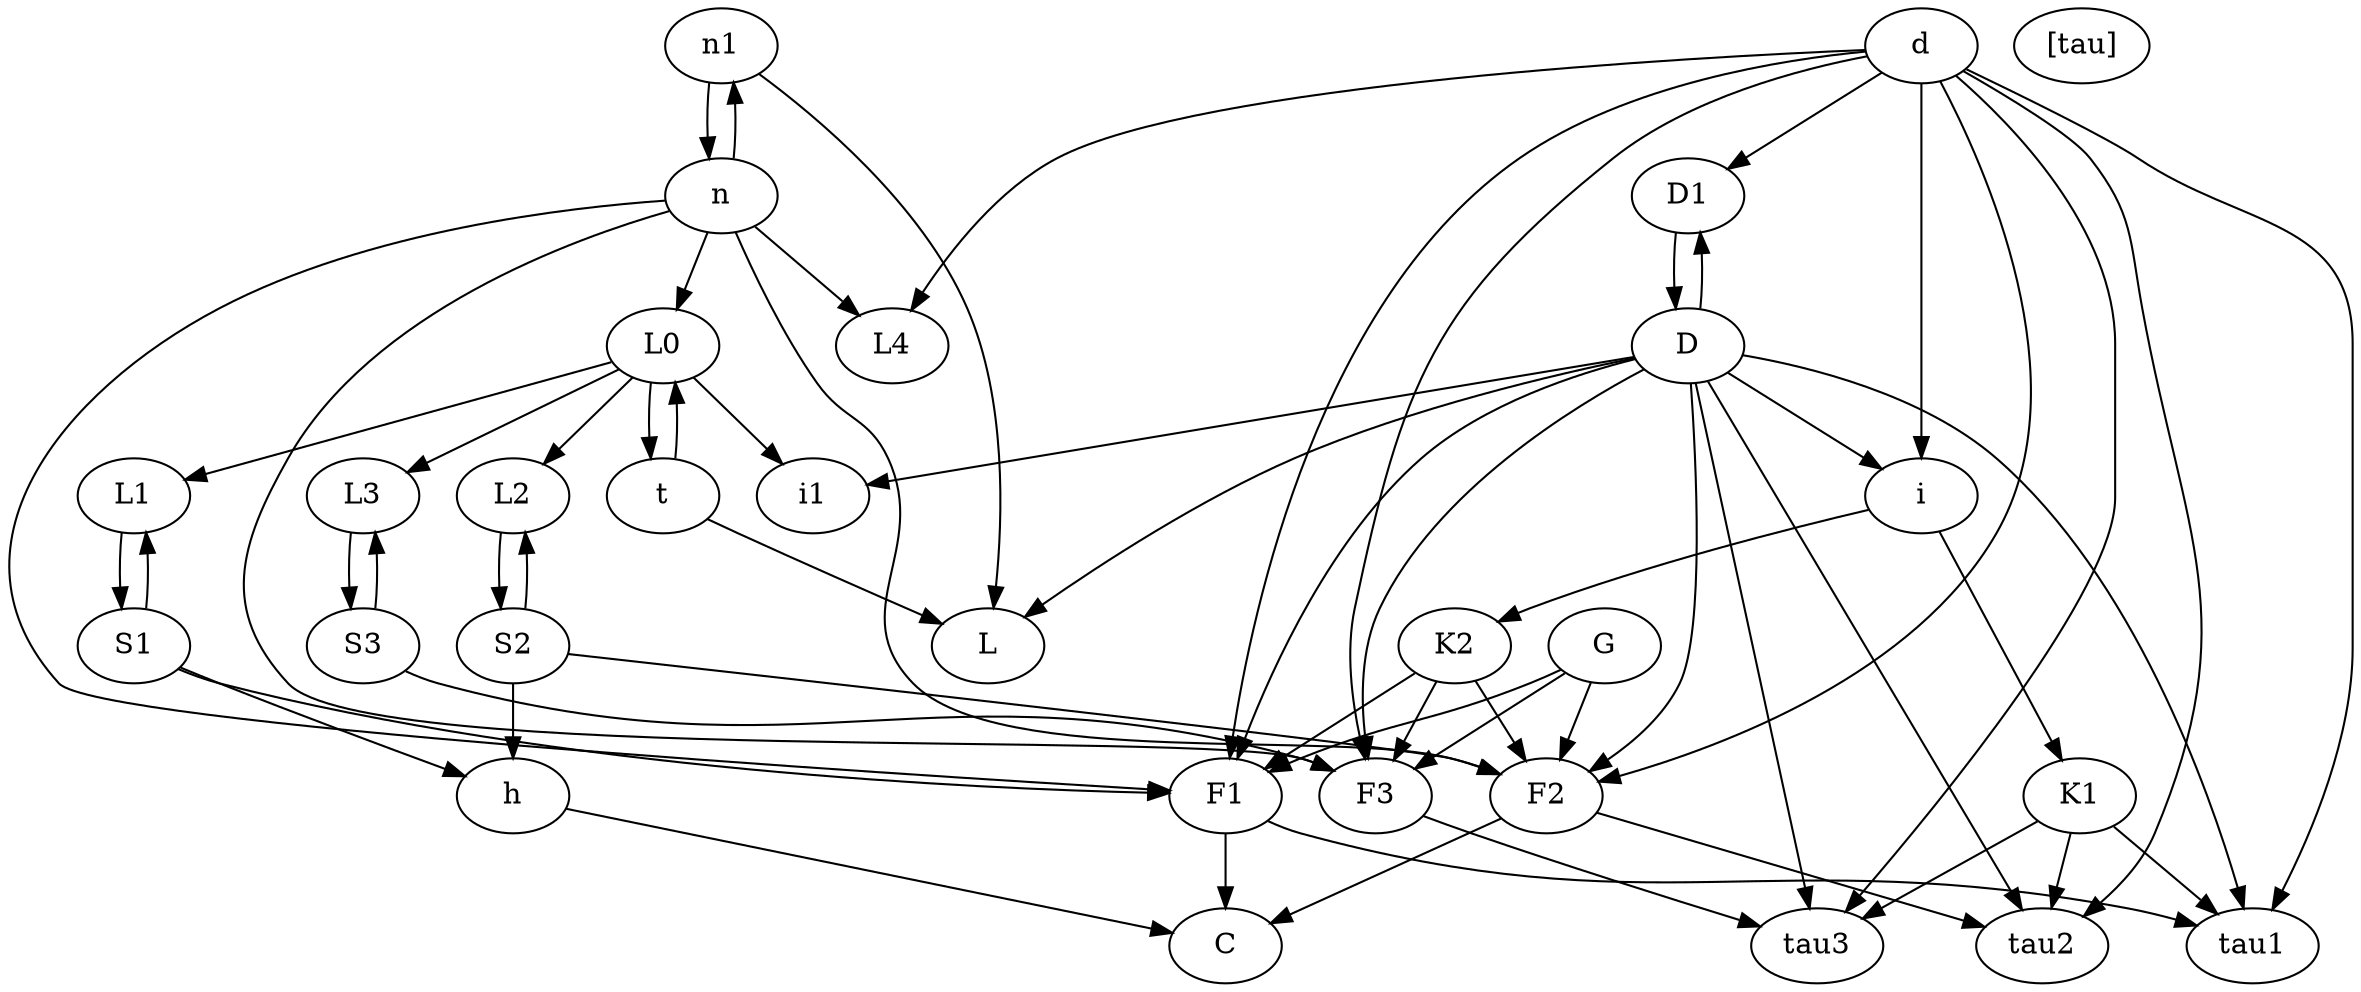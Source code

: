 digraph spring
{

d  ; D1 ; D ; 
n  ; n1 ; 
t  ; L0 ; L4 ;
G ; "[tau]" ;
L  ;
L1 ; S1 ;
L2 ; S2 ;
L3 ; S3 ;

D  -> D1 ; d  -> D1 ;
D1 -> D  ;

n  -> n1 ; 
n1 -> n  ; 

n1 -> L ; D -> L ; t -> L;

L1 -> S1 ; F1 ; tau1 ;
L2 -> S2 ; F2 ; tau2 ;
L3 -> S3 ; F3 ; tau3 ;

n -> L4 ; d -> L4 ;

t ->  L0 ; n -> L0 ; 
S1 -> L1 ; L0 -> L1; 
S2 -> L2 ; L0 -> L2; 
S3 -> L3 ; L0 -> L3; 

S2 -> h ; S1 -> h ;
h -> C ; F1 -> C ; F2 -> C ;
L0 -> t  ;

D -> i ; d -> i ;
L0 -> i1 ; D -> i1 ;

i -> K1 ;
i -> K2 ;

G -> F1 ; d -> F1 ; S1 -> F1 ; D -> F1 ;  n -> F1 ;  K2 -> F1 ; 
G -> F2 ; d -> F2 ; S2 -> F2 ; D -> F2 ;  n -> F2 ;  K2 -> F2 ; 
G -> F3 ; d -> F3 ; S3 -> F3 ; D -> F3 ;  n -> F3 ;  K2 -> F3 ; 

F1 -> tau1 ; D -> tau1 ; K1 -> tau1 ;  d -> tau1 ;
F2 -> tau2 ; D -> tau2 ; K1 -> tau2 ;  d -> tau2 ;
F3 -> tau3 ; D -> tau3 ; K1 -> tau3 ;  d -> tau3 ;

}